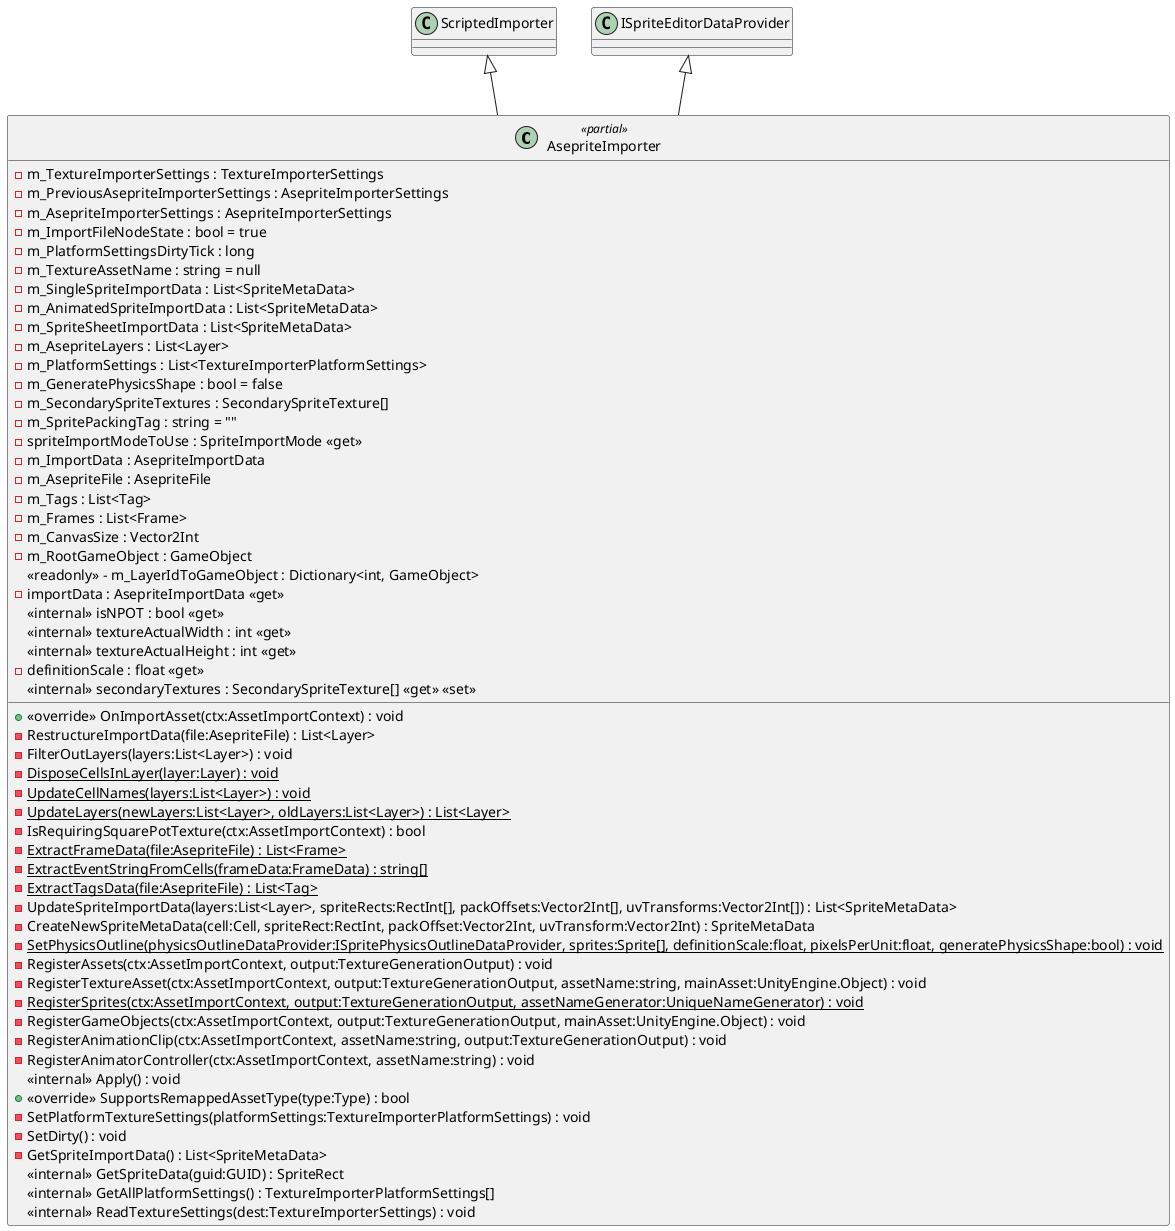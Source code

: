 @startuml
class AsepriteImporter <<partial>> {
    - m_TextureImporterSettings : TextureImporterSettings
    - m_PreviousAsepriteImporterSettings : AsepriteImporterSettings
    - m_AsepriteImporterSettings : AsepriteImporterSettings
    - m_ImportFileNodeState : bool = true
    - m_PlatformSettingsDirtyTick : long
    - m_TextureAssetName : string = null
    - m_SingleSpriteImportData : List<SpriteMetaData>
    - m_AnimatedSpriteImportData : List<SpriteMetaData>
    - m_SpriteSheetImportData : List<SpriteMetaData>
    - m_AsepriteLayers : List<Layer>
    - m_PlatformSettings : List<TextureImporterPlatformSettings>
    - m_GeneratePhysicsShape : bool = false
    - m_SecondarySpriteTextures : SecondarySpriteTexture[]
    - m_SpritePackingTag : string = ""
    - spriteImportModeToUse : SpriteImportMode <<get>>
    - m_ImportData : AsepriteImportData
    - m_AsepriteFile : AsepriteFile
    - m_Tags : List<Tag>
    - m_Frames : List<Frame>
    - m_CanvasSize : Vector2Int
    - m_RootGameObject : GameObject
    <<readonly>> - m_LayerIdToGameObject : Dictionary<int, GameObject>
    - importData : AsepriteImportData <<get>>
    <<internal>> isNPOT : bool <<get>>
    <<internal>> textureActualWidth : int <<get>>
    <<internal>> textureActualHeight : int <<get>>
    - definitionScale : float <<get>>
    <<internal>> secondaryTextures : SecondarySpriteTexture[] <<get>> <<set>>
    + <<override>> OnImportAsset(ctx:AssetImportContext) : void
    - RestructureImportData(file:AsepriteFile) : List<Layer>
    - FilterOutLayers(layers:List<Layer>) : void
    {static} - DisposeCellsInLayer(layer:Layer) : void
    {static} - UpdateCellNames(layers:List<Layer>) : void
    {static} - UpdateLayers(newLayers:List<Layer>, oldLayers:List<Layer>) : List<Layer>
    - IsRequiringSquarePotTexture(ctx:AssetImportContext) : bool
    {static} - ExtractFrameData(file:AsepriteFile) : List<Frame>
    {static} - ExtractEventStringFromCells(frameData:FrameData) : string[]
    {static} - ExtractTagsData(file:AsepriteFile) : List<Tag>
    - UpdateSpriteImportData(layers:List<Layer>, spriteRects:RectInt[], packOffsets:Vector2Int[], uvTransforms:Vector2Int[]) : List<SpriteMetaData>
    - CreateNewSpriteMetaData(cell:Cell, spriteRect:RectInt, packOffset:Vector2Int, uvTransform:Vector2Int) : SpriteMetaData
    {static} - SetPhysicsOutline(physicsOutlineDataProvider:ISpritePhysicsOutlineDataProvider, sprites:Sprite[], definitionScale:float, pixelsPerUnit:float, generatePhysicsShape:bool) : void
    - RegisterAssets(ctx:AssetImportContext, output:TextureGenerationOutput) : void
    - RegisterTextureAsset(ctx:AssetImportContext, output:TextureGenerationOutput, assetName:string, mainAsset:UnityEngine.Object) : void
    {static} - RegisterSprites(ctx:AssetImportContext, output:TextureGenerationOutput, assetNameGenerator:UniqueNameGenerator) : void
    - RegisterGameObjects(ctx:AssetImportContext, output:TextureGenerationOutput, mainAsset:UnityEngine.Object) : void
    - RegisterAnimationClip(ctx:AssetImportContext, assetName:string, output:TextureGenerationOutput) : void
    - RegisterAnimatorController(ctx:AssetImportContext, assetName:string) : void
    <<internal>> Apply() : void
    + <<override>> SupportsRemappedAssetType(type:Type) : bool
    - SetPlatformTextureSettings(platformSettings:TextureImporterPlatformSettings) : void
    - SetDirty() : void
    - GetSpriteImportData() : List<SpriteMetaData>
    <<internal>> GetSpriteData(guid:GUID) : SpriteRect
    <<internal>> GetAllPlatformSettings() : TextureImporterPlatformSettings[]
    <<internal>> ReadTextureSettings(dest:TextureImporterSettings) : void
}
ScriptedImporter <|-- AsepriteImporter
ISpriteEditorDataProvider <|-- AsepriteImporter
@enduml
